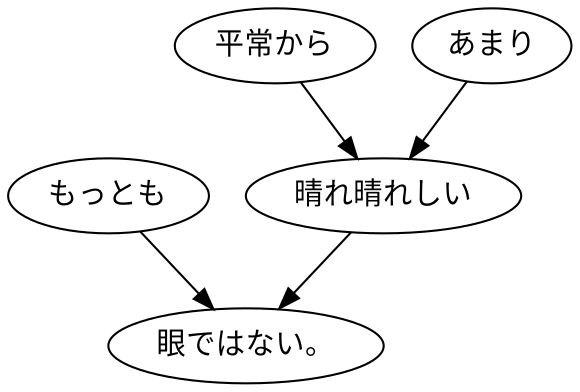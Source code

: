 digraph graph5731 {
	node0 [label="もっとも"];
	node1 [label="平常から"];
	node2 [label="あまり"];
	node3 [label="晴れ晴れしい"];
	node4 [label="眼ではない。"];
	node0 -> node4;
	node1 -> node3;
	node2 -> node3;
	node3 -> node4;
}

